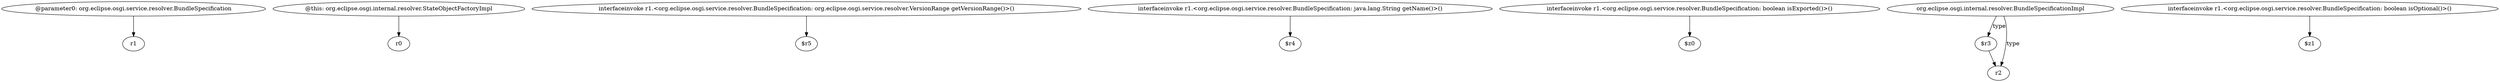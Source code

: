 digraph g {
0[label="@parameter0: org.eclipse.osgi.service.resolver.BundleSpecification"]
1[label="r1"]
0->1[label=""]
2[label="@this: org.eclipse.osgi.internal.resolver.StateObjectFactoryImpl"]
3[label="r0"]
2->3[label=""]
4[label="interfaceinvoke r1.<org.eclipse.osgi.service.resolver.BundleSpecification: org.eclipse.osgi.service.resolver.VersionRange getVersionRange()>()"]
5[label="$r5"]
4->5[label=""]
6[label="interfaceinvoke r1.<org.eclipse.osgi.service.resolver.BundleSpecification: java.lang.String getName()>()"]
7[label="$r4"]
6->7[label=""]
8[label="interfaceinvoke r1.<org.eclipse.osgi.service.resolver.BundleSpecification: boolean isExported()>()"]
9[label="$z0"]
8->9[label=""]
10[label="org.eclipse.osgi.internal.resolver.BundleSpecificationImpl"]
11[label="$r3"]
10->11[label="type"]
12[label="r2"]
10->12[label="type"]
11->12[label=""]
13[label="interfaceinvoke r1.<org.eclipse.osgi.service.resolver.BundleSpecification: boolean isOptional()>()"]
14[label="$z1"]
13->14[label=""]
}